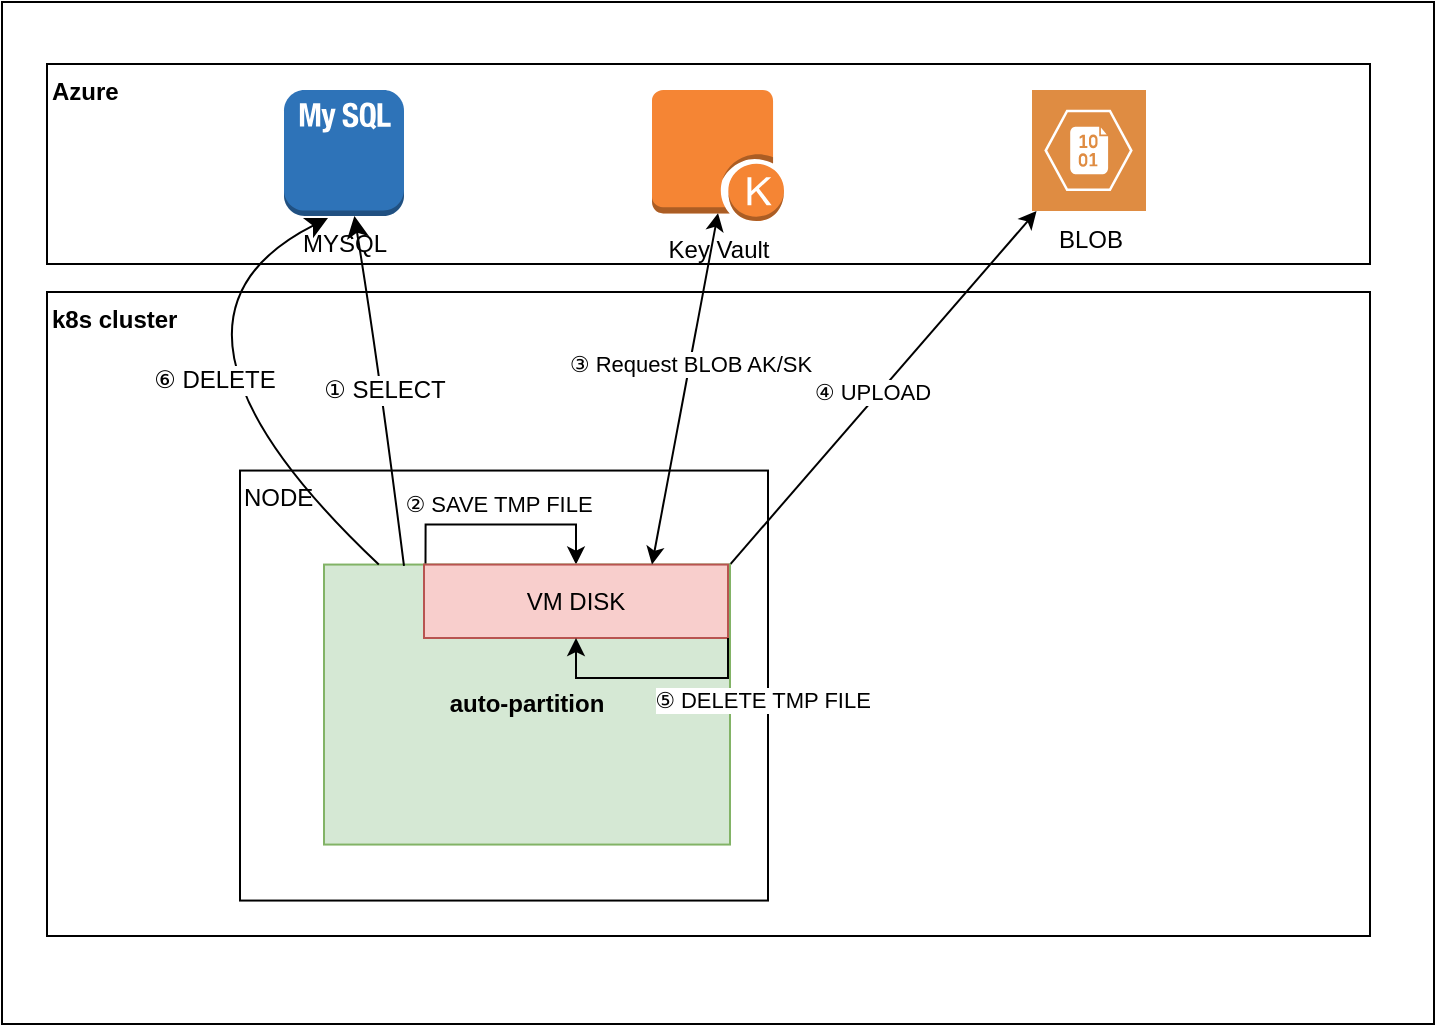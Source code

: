 <mxfile version="27.1.4" pages="2">
  <diagram name="第 1 页" id="wug6x0fUpJfnz1Dn4trB">
    <mxGraphModel dx="1826" dy="1238" grid="0" gridSize="10" guides="1" tooltips="1" connect="1" arrows="1" fold="1" page="0" pageScale="1" pageWidth="827" pageHeight="1169" background="none" math="0" shadow="0">
      <root>
        <mxCell id="0" />
        <mxCell id="1" parent="0" />
        <mxCell id="tRBwUJAZWzsS1wOYCDyl-1" value="" style="rounded=0;whiteSpace=wrap;html=1;" parent="1" vertex="1">
          <mxGeometry x="-262" y="-45" width="716" height="511" as="geometry" />
        </mxCell>
        <mxCell id="tRBwUJAZWzsS1wOYCDyl-2" value="Azure" style="rounded=0;whiteSpace=wrap;html=1;fontStyle=1;align=left;verticalAlign=top;" parent="1" vertex="1">
          <mxGeometry x="-239.5" y="-14" width="661.5" height="100" as="geometry" />
        </mxCell>
        <mxCell id="tRBwUJAZWzsS1wOYCDyl-4" value="MYSQL" style="outlineConnect=0;dashed=0;verticalLabelPosition=bottom;verticalAlign=top;align=center;html=1;shape=mxgraph.aws3.mysql_db_instance_2;fillColor=#2E73B8;gradientColor=none;" parent="1" vertex="1">
          <mxGeometry x="-121" y="-1" width="60" height="63" as="geometry" />
        </mxCell>
        <mxCell id="tRBwUJAZWzsS1wOYCDyl-6" value="BLOB" style="sketch=0;pointerEvents=1;shadow=0;dashed=0;html=1;strokeColor=none;fillColor=#DF8C42;labelPosition=center;verticalLabelPosition=bottom;verticalAlign=top;align=center;outlineConnect=0;shape=mxgraph.veeam2.azure_blob;" parent="1" vertex="1">
          <mxGeometry x="253" y="-1" width="57" height="60.5" as="geometry" />
        </mxCell>
        <mxCell id="tRBwUJAZWzsS1wOYCDyl-7" value="k8s cluster" style="rounded=0;whiteSpace=wrap;html=1;align=left;verticalAlign=top;fontStyle=1" parent="1" vertex="1">
          <mxGeometry x="-239.5" y="100" width="661.5" height="322" as="geometry" />
        </mxCell>
        <mxCell id="tRBwUJAZWzsS1wOYCDyl-8" value="NODE" style="rounded=0;whiteSpace=wrap;html=1;align=left;verticalAlign=top;" parent="1" vertex="1">
          <mxGeometry x="-143" y="189.28" width="264" height="215" as="geometry" />
        </mxCell>
        <mxCell id="YoLGn_0wcHnC_QHhnuQr-15" style="rounded=0;orthogonalLoop=1;jettySize=auto;html=1;exitX=1;exitY=0;exitDx=0;exitDy=0;" edge="1" parent="1" source="tRBwUJAZWzsS1wOYCDyl-9" target="tRBwUJAZWzsS1wOYCDyl-6">
          <mxGeometry relative="1" as="geometry" />
        </mxCell>
        <mxCell id="YoLGn_0wcHnC_QHhnuQr-16" value="④ UPLOAD" style="edgeLabel;html=1;align=center;verticalAlign=middle;resizable=0;points=[];" vertex="1" connectable="0" parent="YoLGn_0wcHnC_QHhnuQr-15">
          <mxGeometry x="0.517" y="48" relative="1" as="geometry">
            <mxPoint x="-9" y="79" as="offset" />
          </mxGeometry>
        </mxCell>
        <mxCell id="YoLGn_0wcHnC_QHhnuQr-27" style="edgeStyle=orthogonalEdgeStyle;rounded=0;orthogonalLoop=1;jettySize=auto;html=1;exitX=0.25;exitY=0;exitDx=0;exitDy=0;" edge="1" parent="1" source="tRBwUJAZWzsS1wOYCDyl-9" target="YoLGn_0wcHnC_QHhnuQr-6">
          <mxGeometry relative="1" as="geometry" />
        </mxCell>
        <mxCell id="YoLGn_0wcHnC_QHhnuQr-28" value="② SAVE TMP FILE" style="edgeLabel;html=1;align=center;verticalAlign=middle;resizable=0;points=[];" vertex="1" connectable="0" parent="YoLGn_0wcHnC_QHhnuQr-27">
          <mxGeometry x="-0.024" relative="1" as="geometry">
            <mxPoint y="-11" as="offset" />
          </mxGeometry>
        </mxCell>
        <mxCell id="tRBwUJAZWzsS1wOYCDyl-9" value="auto-partition" style="rounded=1;whiteSpace=wrap;html=1;fillColor=#d5e8d4;strokeColor=#82b366;arcSize=0;align=center;verticalAlign=middle;fontStyle=1" parent="1" vertex="1">
          <mxGeometry x="-101" y="236.28" width="203" height="140" as="geometry" />
        </mxCell>
        <mxCell id="tRBwUJAZWzsS1wOYCDyl-10" value="" style="endArrow=classic;html=1;rounded=0;fontSize=12;startSize=8;endSize=8;curved=1;exitX=0.197;exitY=0.005;exitDx=0;exitDy=0;exitPerimeter=0;" parent="1" source="tRBwUJAZWzsS1wOYCDyl-9" target="tRBwUJAZWzsS1wOYCDyl-4" edge="1">
          <mxGeometry width="50" height="50" relative="1" as="geometry">
            <mxPoint x="-61" y="235" as="sourcePoint" />
            <mxPoint x="345" y="175" as="targetPoint" />
            <Array as="points">
              <mxPoint x="-74" y="134" />
            </Array>
          </mxGeometry>
        </mxCell>
        <mxCell id="tRBwUJAZWzsS1wOYCDyl-13" value="① SELECT" style="edgeLabel;html=1;align=center;verticalAlign=middle;resizable=0;points=[];fontSize=12;" parent="tRBwUJAZWzsS1wOYCDyl-10" vertex="1" connectable="0">
          <mxGeometry x="-0.101" relative="1" as="geometry">
            <mxPoint y="-9" as="offset" />
          </mxGeometry>
        </mxCell>
        <mxCell id="tRBwUJAZWzsS1wOYCDyl-12" value="" style="endArrow=classic;html=1;rounded=0;fontSize=12;startSize=8;endSize=8;curved=1;entryX=0.367;entryY=1.016;entryDx=0;entryDy=0;entryPerimeter=0;" parent="1" source="tRBwUJAZWzsS1wOYCDyl-9" target="tRBwUJAZWzsS1wOYCDyl-4" edge="1">
          <mxGeometry width="50" height="50" relative="1" as="geometry">
            <mxPoint x="295" y="225" as="sourcePoint" />
            <mxPoint x="345" y="175" as="targetPoint" />
            <Array as="points">
              <mxPoint x="-202" y="115" />
            </Array>
          </mxGeometry>
        </mxCell>
        <mxCell id="tRBwUJAZWzsS1wOYCDyl-15" value="⑥ DELETE" style="edgeLabel;html=1;align=center;verticalAlign=middle;resizable=0;points=[];fontSize=12;" parent="tRBwUJAZWzsS1wOYCDyl-12" vertex="1" connectable="0">
          <mxGeometry x="0.354" y="-23" relative="1" as="geometry">
            <mxPoint x="17" y="18" as="offset" />
          </mxGeometry>
        </mxCell>
        <mxCell id="hR5da44yzA1dXs82Vs8b-2" value="Key Vault" style="outlineConnect=0;dashed=0;verticalLabelPosition=bottom;verticalAlign=top;align=center;html=1;shape=mxgraph.aws3.kinesis_enabled_app;fillColor=#F58534;gradientColor=none;" parent="1" vertex="1">
          <mxGeometry x="63" y="-1" width="66" height="65.5" as="geometry" />
        </mxCell>
        <mxCell id="YoLGn_0wcHnC_QHhnuQr-6" value="VM DISK" style="rounded=0;whiteSpace=wrap;html=1;fillColor=#f8cecc;strokeColor=#b85450;" vertex="1" parent="1">
          <mxGeometry x="-51" y="236.28" width="152" height="36.72" as="geometry" />
        </mxCell>
        <mxCell id="YoLGn_0wcHnC_QHhnuQr-13" value="" style="endArrow=classic;startArrow=classic;html=1;rounded=0;entryX=0.5;entryY=0.94;entryDx=0;entryDy=0;entryPerimeter=0;exitX=0.75;exitY=0;exitDx=0;exitDy=0;" edge="1" parent="1" source="YoLGn_0wcHnC_QHhnuQr-6" target="hR5da44yzA1dXs82Vs8b-2">
          <mxGeometry width="50" height="50" relative="1" as="geometry">
            <mxPoint x="100" y="295.18" as="sourcePoint" />
            <mxPoint x="216" y="71.0" as="targetPoint" />
          </mxGeometry>
        </mxCell>
        <mxCell id="YoLGn_0wcHnC_QHhnuQr-14" value="③ Request BLOB AK/SK" style="edgeLabel;html=1;align=center;verticalAlign=middle;resizable=0;points=[];" vertex="1" connectable="0" parent="YoLGn_0wcHnC_QHhnuQr-13">
          <mxGeometry x="0.147" y="-1" relative="1" as="geometry">
            <mxPoint x="-1" as="offset" />
          </mxGeometry>
        </mxCell>
        <mxCell id="YoLGn_0wcHnC_QHhnuQr-31" style="edgeStyle=orthogonalEdgeStyle;rounded=0;orthogonalLoop=1;jettySize=auto;html=1;exitX=1;exitY=1;exitDx=0;exitDy=0;" edge="1" parent="1" source="YoLGn_0wcHnC_QHhnuQr-6" target="YoLGn_0wcHnC_QHhnuQr-6">
          <mxGeometry relative="1" as="geometry" />
        </mxCell>
        <mxCell id="YoLGn_0wcHnC_QHhnuQr-32" value="⑤ DELETE TMP FILE" style="edgeLabel;html=1;align=center;verticalAlign=middle;resizable=0;points=[];" vertex="1" connectable="0" parent="YoLGn_0wcHnC_QHhnuQr-31">
          <mxGeometry x="-0.207" relative="1" as="geometry">
            <mxPoint x="43" y="11" as="offset" />
          </mxGeometry>
        </mxCell>
      </root>
    </mxGraphModel>
  </diagram>
  <diagram id="dtMVFFo-LTi197uBnvHq" name="第 2 页">
    <mxGraphModel dx="1426" dy="838" grid="1" gridSize="10" guides="1" tooltips="1" connect="1" arrows="1" fold="1" page="1" pageScale="1" pageWidth="827" pageHeight="1169" math="0" shadow="0">
      <root>
        <mxCell id="0" />
        <mxCell id="1" parent="0" />
        <mxCell id="21AiyFc2b8ijHqMaO3iX-14" value="asr_corpus_result_mark" style="swimlane;fontStyle=0;childLayout=stackLayout;horizontal=1;startSize=30;horizontalStack=0;resizeParent=1;resizeParentMax=0;resizeLast=0;collapsible=1;marginBottom=0;whiteSpace=wrap;html=1;" vertex="1" parent="1">
          <mxGeometry x="60" y="270" width="140" height="90" as="geometry" />
        </mxCell>
        <mxCell id="21AiyFc2b8ijHqMaO3iX-16" value="call_record_id" style="text;strokeColor=none;fillColor=none;align=left;verticalAlign=middle;spacingLeft=4;spacingRight=4;overflow=hidden;points=[[0,0.5],[1,0.5]];portConstraint=eastwest;rotatable=0;whiteSpace=wrap;html=1;" vertex="1" parent="21AiyFc2b8ijHqMaO3iX-14">
          <mxGeometry y="30" width="140" height="30" as="geometry" />
        </mxCell>
        <mxCell id="21AiyFc2b8ijHqMaO3iX-17" value="..." style="text;strokeColor=none;fillColor=none;align=left;verticalAlign=middle;spacingLeft=4;spacingRight=4;overflow=hidden;points=[[0,0.5],[1,0.5]];portConstraint=eastwest;rotatable=0;whiteSpace=wrap;html=1;" vertex="1" parent="21AiyFc2b8ijHqMaO3iX-14">
          <mxGeometry y="60" width="140" height="30" as="geometry" />
        </mxCell>
        <mxCell id="21AiyFc2b8ijHqMaO3iX-19" value="call_contact_info" style="swimlane;fontStyle=0;childLayout=stackLayout;horizontal=1;startSize=30;horizontalStack=0;resizeParent=1;resizeParentMax=0;resizeLast=0;collapsible=1;marginBottom=0;whiteSpace=wrap;html=1;" vertex="1" parent="1">
          <mxGeometry x="827" y="415" width="140" height="120" as="geometry" />
        </mxCell>
        <mxCell id="21AiyFc2b8ijHqMaO3iX-20" value="call_task_customer_id" style="text;strokeColor=none;fillColor=none;align=left;verticalAlign=middle;spacingLeft=4;spacingRight=4;overflow=hidden;points=[[0,0.5],[1,0.5]];portConstraint=eastwest;rotatable=0;whiteSpace=wrap;html=1;" vertex="1" parent="21AiyFc2b8ijHqMaO3iX-19">
          <mxGeometry y="30" width="140" height="30" as="geometry" />
        </mxCell>
        <mxCell id="21AiyFc2b8ijHqMaO3iX-60" value="contact_number" style="text;strokeColor=#b85450;fillColor=#f8cecc;align=left;verticalAlign=middle;spacingLeft=4;spacingRight=4;overflow=hidden;points=[[0,0.5],[1,0.5]];portConstraint=eastwest;rotatable=0;whiteSpace=wrap;html=1;" vertex="1" parent="21AiyFc2b8ijHqMaO3iX-19">
          <mxGeometry y="60" width="140" height="30" as="geometry" />
        </mxCell>
        <mxCell id="21AiyFc2b8ijHqMaO3iX-21" value="..." style="text;strokeColor=none;fillColor=none;align=left;verticalAlign=middle;spacingLeft=4;spacingRight=4;overflow=hidden;points=[[0,0.5],[1,0.5]];portConstraint=eastwest;rotatable=0;whiteSpace=wrap;html=1;" vertex="1" parent="21AiyFc2b8ijHqMaO3iX-19">
          <mxGeometry y="90" width="140" height="30" as="geometry" />
        </mxCell>
        <mxCell id="21AiyFc2b8ijHqMaO3iX-22" value="call_record" style="swimlane;fontStyle=0;childLayout=stackLayout;horizontal=1;startSize=30;horizontalStack=0;resizeParent=1;resizeParentMax=0;resizeLast=0;collapsible=1;marginBottom=0;whiteSpace=wrap;html=1;" vertex="1" parent="1">
          <mxGeometry x="320" y="400" width="140" height="180" as="geometry" />
        </mxCell>
        <mxCell id="21AiyFc2b8ijHqMaO3iX-23" value="call_record_id" style="text;strokeColor=none;fillColor=none;align=left;verticalAlign=middle;spacingLeft=4;spacingRight=4;overflow=hidden;points=[[0,0.5],[1,0.5]];portConstraint=eastwest;rotatable=0;whiteSpace=wrap;html=1;" vertex="1" parent="21AiyFc2b8ijHqMaO3iX-22">
          <mxGeometry y="30" width="140" height="30" as="geometry" />
        </mxCell>
        <mxCell id="21AiyFc2b8ijHqMaO3iX-24" value="call_task_customer_id" style="text;strokeColor=none;fillColor=none;align=left;verticalAlign=middle;spacingLeft=4;spacingRight=4;overflow=hidden;points=[[0,0.5],[1,0.5]];portConstraint=eastwest;rotatable=0;whiteSpace=wrap;html=1;" vertex="1" parent="21AiyFc2b8ijHqMaO3iX-22">
          <mxGeometry y="60" width="140" height="30" as="geometry" />
        </mxCell>
        <mxCell id="21AiyFc2b8ijHqMaO3iX-45" value="call_start_time" style="text;strokeColor=none;fillColor=none;align=left;verticalAlign=middle;spacingLeft=4;spacingRight=4;overflow=hidden;points=[[0,0.5],[1,0.5]];portConstraint=eastwest;rotatable=0;whiteSpace=wrap;html=1;" vertex="1" parent="21AiyFc2b8ijHqMaO3iX-22">
          <mxGeometry y="90" width="140" height="30" as="geometry" />
        </mxCell>
        <mxCell id="21AiyFc2b8ijHqMaO3iX-47" value="customer_phone" style="text;strokeColor=#b85450;fillColor=#f8cecc;align=left;verticalAlign=middle;spacingLeft=4;spacingRight=4;overflow=hidden;points=[[0,0.5],[1,0.5]];portConstraint=eastwest;rotatable=0;whiteSpace=wrap;html=1;" vertex="1" parent="21AiyFc2b8ijHqMaO3iX-22">
          <mxGeometry y="120" width="140" height="30" as="geometry" />
        </mxCell>
        <mxCell id="21AiyFc2b8ijHqMaO3iX-61" value="..." style="text;strokeColor=none;fillColor=none;align=left;verticalAlign=middle;spacingLeft=4;spacingRight=4;overflow=hidden;points=[[0,0.5],[1,0.5]];portConstraint=eastwest;rotatable=0;whiteSpace=wrap;html=1;" vertex="1" parent="21AiyFc2b8ijHqMaO3iX-22">
          <mxGeometry y="150" width="140" height="30" as="geometry" />
        </mxCell>
        <mxCell id="21AiyFc2b8ijHqMaO3iX-25" value="call_record_callback_log" style="swimlane;fontStyle=0;childLayout=stackLayout;horizontal=1;startSize=30;horizontalStack=0;resizeParent=1;resizeParentMax=0;resizeLast=0;collapsible=1;marginBottom=0;whiteSpace=wrap;html=1;" vertex="1" parent="1">
          <mxGeometry x="60" y="570" width="140" height="90" as="geometry" />
        </mxCell>
        <mxCell id="21AiyFc2b8ijHqMaO3iX-26" value="call_record_id" style="text;strokeColor=none;fillColor=none;align=left;verticalAlign=middle;spacingLeft=4;spacingRight=4;overflow=hidden;points=[[0,0.5],[1,0.5]];portConstraint=eastwest;rotatable=0;whiteSpace=wrap;html=1;" vertex="1" parent="21AiyFc2b8ijHqMaO3iX-25">
          <mxGeometry y="30" width="140" height="30" as="geometry" />
        </mxCell>
        <mxCell id="21AiyFc2b8ijHqMaO3iX-27" value="..." style="text;strokeColor=none;fillColor=none;align=left;verticalAlign=middle;spacingLeft=4;spacingRight=4;overflow=hidden;points=[[0,0.5],[1,0.5]];portConstraint=eastwest;rotatable=0;whiteSpace=wrap;html=1;" vertex="1" parent="21AiyFc2b8ijHqMaO3iX-25">
          <mxGeometry y="60" width="140" height="30" as="geometry" />
        </mxCell>
        <mxCell id="21AiyFc2b8ijHqMaO3iX-28" value="call_record_dialog_detail" style="swimlane;fontStyle=0;childLayout=stackLayout;horizontal=1;startSize=30;horizontalStack=0;resizeParent=1;resizeParentMax=0;resizeLast=0;collapsible=1;marginBottom=0;whiteSpace=wrap;html=1;" vertex="1" parent="1">
          <mxGeometry x="60" y="420" width="140" height="90" as="geometry" />
        </mxCell>
        <mxCell id="21AiyFc2b8ijHqMaO3iX-29" value="call_record_id" style="text;strokeColor=none;fillColor=none;align=left;verticalAlign=middle;spacingLeft=4;spacingRight=4;overflow=hidden;points=[[0,0.5],[1,0.5]];portConstraint=eastwest;rotatable=0;whiteSpace=wrap;html=1;" vertex="1" parent="21AiyFc2b8ijHqMaO3iX-28">
          <mxGeometry y="30" width="140" height="30" as="geometry" />
        </mxCell>
        <mxCell id="21AiyFc2b8ijHqMaO3iX-30" value="..." style="text;strokeColor=none;fillColor=none;align=left;verticalAlign=middle;spacingLeft=4;spacingRight=4;overflow=hidden;points=[[0,0.5],[1,0.5]];portConstraint=eastwest;rotatable=0;whiteSpace=wrap;html=1;" vertex="1" parent="21AiyFc2b8ijHqMaO3iX-28">
          <mxGeometry y="60" width="140" height="30" as="geometry" />
        </mxCell>
        <mxCell id="21AiyFc2b8ijHqMaO3iX-31" value="call_redial_record" style="swimlane;fontStyle=0;childLayout=stackLayout;horizontal=1;startSize=30;horizontalStack=0;resizeParent=1;resizeParentMax=0;resizeLast=0;collapsible=1;marginBottom=0;whiteSpace=wrap;html=1;" vertex="1" parent="1">
          <mxGeometry x="600" y="270" width="140" height="90" as="geometry" />
        </mxCell>
        <mxCell id="21AiyFc2b8ijHqMaO3iX-32" value="call_task_customer_id" style="text;strokeColor=none;fillColor=none;align=left;verticalAlign=middle;spacingLeft=4;spacingRight=4;overflow=hidden;points=[[0,0.5],[1,0.5]];portConstraint=eastwest;rotatable=0;whiteSpace=wrap;html=1;" vertex="1" parent="21AiyFc2b8ijHqMaO3iX-31">
          <mxGeometry y="30" width="140" height="30" as="geometry" />
        </mxCell>
        <mxCell id="21AiyFc2b8ijHqMaO3iX-33" value="..." style="text;strokeColor=none;fillColor=none;align=left;verticalAlign=middle;spacingLeft=4;spacingRight=4;overflow=hidden;points=[[0,0.5],[1,0.5]];portConstraint=eastwest;rotatable=0;whiteSpace=wrap;html=1;" vertex="1" parent="21AiyFc2b8ijHqMaO3iX-31">
          <mxGeometry y="60" width="140" height="30" as="geometry" />
        </mxCell>
        <mxCell id="21AiyFc2b8ijHqMaO3iX-34" value="call_task_customer" style="swimlane;fontStyle=0;childLayout=stackLayout;horizontal=1;startSize=30;horizontalStack=0;resizeParent=1;resizeParentMax=0;resizeLast=0;collapsible=1;marginBottom=0;whiteSpace=wrap;html=1;" vertex="1" parent="1">
          <mxGeometry x="600" y="415" width="140" height="120" as="geometry" />
        </mxCell>
        <mxCell id="21AiyFc2b8ijHqMaO3iX-35" value="call_task_customer_id" style="text;strokeColor=none;fillColor=none;align=left;verticalAlign=middle;spacingLeft=4;spacingRight=4;overflow=hidden;points=[[0,0.5],[1,0.5]];portConstraint=eastwest;rotatable=0;whiteSpace=wrap;html=1;" vertex="1" parent="21AiyFc2b8ijHqMaO3iX-34">
          <mxGeometry y="30" width="140" height="30" as="geometry" />
        </mxCell>
        <mxCell id="21AiyFc2b8ijHqMaO3iX-36" value="extra_json" style="text;strokeColor=#b85450;fillColor=#f8cecc;align=left;verticalAlign=middle;spacingLeft=4;spacingRight=4;overflow=hidden;points=[[0,0.5],[1,0.5]];portConstraint=eastwest;rotatable=0;whiteSpace=wrap;html=1;" vertex="1" parent="21AiyFc2b8ijHqMaO3iX-34">
          <mxGeometry y="60" width="140" height="30" as="geometry" />
        </mxCell>
        <mxCell id="21AiyFc2b8ijHqMaO3iX-59" value="..." style="text;strokeColor=none;fillColor=none;align=left;verticalAlign=middle;spacingLeft=4;spacingRight=4;overflow=hidden;points=[[0,0.5],[1,0.5]];portConstraint=eastwest;rotatable=0;whiteSpace=wrap;html=1;" vertex="1" parent="21AiyFc2b8ijHqMaO3iX-34">
          <mxGeometry y="90" width="140" height="30" as="geometry" />
        </mxCell>
        <mxCell id="21AiyFc2b8ijHqMaO3iX-37" value="call_task_paramter" style="swimlane;fontStyle=0;childLayout=stackLayout;horizontal=1;startSize=30;horizontalStack=0;resizeParent=1;resizeParentMax=0;resizeLast=0;collapsible=1;marginBottom=0;whiteSpace=wrap;html=1;" vertex="1" parent="1">
          <mxGeometry x="600" y="570" width="140" height="90" as="geometry" />
        </mxCell>
        <mxCell id="21AiyFc2b8ijHqMaO3iX-38" value="call_task_customer_id" style="text;strokeColor=none;fillColor=none;align=left;verticalAlign=middle;spacingLeft=4;spacingRight=4;overflow=hidden;points=[[0,0.5],[1,0.5]];portConstraint=eastwest;rotatable=0;whiteSpace=wrap;html=1;" vertex="1" parent="21AiyFc2b8ijHqMaO3iX-37">
          <mxGeometry y="30" width="140" height="30" as="geometry" />
        </mxCell>
        <mxCell id="21AiyFc2b8ijHqMaO3iX-39" value="..." style="text;strokeColor=none;fillColor=none;align=left;verticalAlign=middle;spacingLeft=4;spacingRight=4;overflow=hidden;points=[[0,0.5],[1,0.5]];portConstraint=eastwest;rotatable=0;whiteSpace=wrap;html=1;" vertex="1" parent="21AiyFc2b8ijHqMaO3iX-37">
          <mxGeometry y="60" width="140" height="30" as="geometry" />
        </mxCell>
        <mxCell id="21AiyFc2b8ijHqMaO3iX-40" value="nlp_speech_question_comp" style="swimlane;fontStyle=0;childLayout=stackLayout;horizontal=1;startSize=30;horizontalStack=0;resizeParent=1;resizeParentMax=0;resizeLast=0;collapsible=1;marginBottom=0;whiteSpace=wrap;html=1;" vertex="1" parent="1">
          <mxGeometry x="320" y="750" width="160" height="90" as="geometry" />
        </mxCell>
        <mxCell id="21AiyFc2b8ijHqMaO3iX-41" value="create_time" style="text;strokeColor=none;fillColor=none;align=left;verticalAlign=middle;spacingLeft=4;spacingRight=4;overflow=hidden;points=[[0,0.5],[1,0.5]];portConstraint=eastwest;rotatable=0;whiteSpace=wrap;html=1;" vertex="1" parent="21AiyFc2b8ijHqMaO3iX-40">
          <mxGeometry y="30" width="160" height="30" as="geometry" />
        </mxCell>
        <mxCell id="21AiyFc2b8ijHqMaO3iX-42" value="..." style="text;strokeColor=none;fillColor=none;align=left;verticalAlign=middle;spacingLeft=4;spacingRight=4;overflow=hidden;points=[[0,0.5],[1,0.5]];portConstraint=eastwest;rotatable=0;whiteSpace=wrap;html=1;" vertex="1" parent="21AiyFc2b8ijHqMaO3iX-40">
          <mxGeometry y="60" width="160" height="30" as="geometry" />
        </mxCell>
        <mxCell id="21AiyFc2b8ijHqMaO3iX-46" style="edgeStyle=orthogonalEdgeStyle;rounded=0;orthogonalLoop=1;jettySize=auto;html=1;exitX=1;exitY=0.5;exitDx=0;exitDy=0;entryX=0;entryY=0.5;entryDx=0;entryDy=0;" edge="1" parent="1" source="21AiyFc2b8ijHqMaO3iX-24" target="21AiyFc2b8ijHqMaO3iX-32">
          <mxGeometry relative="1" as="geometry">
            <Array as="points">
              <mxPoint x="530" y="475" />
              <mxPoint x="530" y="315" />
            </Array>
          </mxGeometry>
        </mxCell>
        <mxCell id="21AiyFc2b8ijHqMaO3iX-48" style="edgeStyle=orthogonalEdgeStyle;rounded=0;orthogonalLoop=1;jettySize=auto;html=1;exitX=1;exitY=0.5;exitDx=0;exitDy=0;entryX=0;entryY=0.5;entryDx=0;entryDy=0;" edge="1" parent="1" source="21AiyFc2b8ijHqMaO3iX-24" target="21AiyFc2b8ijHqMaO3iX-35">
          <mxGeometry relative="1" as="geometry" />
        </mxCell>
        <mxCell id="21AiyFc2b8ijHqMaO3iX-50" style="edgeStyle=orthogonalEdgeStyle;rounded=0;orthogonalLoop=1;jettySize=auto;html=1;exitX=1;exitY=0.5;exitDx=0;exitDy=0;entryX=0;entryY=0.5;entryDx=0;entryDy=0;" edge="1" parent="1" source="21AiyFc2b8ijHqMaO3iX-35" target="21AiyFc2b8ijHqMaO3iX-20">
          <mxGeometry relative="1" as="geometry" />
        </mxCell>
        <mxCell id="21AiyFc2b8ijHqMaO3iX-53" style="edgeStyle=orthogonalEdgeStyle;rounded=0;orthogonalLoop=1;jettySize=auto;html=1;exitX=1;exitY=0.5;exitDx=0;exitDy=0;entryX=0;entryY=0.5;entryDx=0;entryDy=0;" edge="1" parent="1" source="21AiyFc2b8ijHqMaO3iX-24" target="21AiyFc2b8ijHqMaO3iX-38">
          <mxGeometry relative="1" as="geometry" />
        </mxCell>
        <mxCell id="21AiyFc2b8ijHqMaO3iX-55" style="edgeStyle=orthogonalEdgeStyle;rounded=0;orthogonalLoop=1;jettySize=auto;html=1;exitX=0;exitY=0.5;exitDx=0;exitDy=0;entryX=1;entryY=0.5;entryDx=0;entryDy=0;" edge="1" parent="1" source="21AiyFc2b8ijHqMaO3iX-23" target="21AiyFc2b8ijHqMaO3iX-26">
          <mxGeometry relative="1" as="geometry" />
        </mxCell>
        <mxCell id="21AiyFc2b8ijHqMaO3iX-56" style="edgeStyle=orthogonalEdgeStyle;rounded=0;orthogonalLoop=1;jettySize=auto;html=1;exitX=0;exitY=0.5;exitDx=0;exitDy=0;entryX=1;entryY=0.5;entryDx=0;entryDy=0;" edge="1" parent="1" source="21AiyFc2b8ijHqMaO3iX-23" target="21AiyFc2b8ijHqMaO3iX-29">
          <mxGeometry relative="1" as="geometry" />
        </mxCell>
        <mxCell id="21AiyFc2b8ijHqMaO3iX-57" style="edgeStyle=orthogonalEdgeStyle;rounded=0;orthogonalLoop=1;jettySize=auto;html=1;exitX=0;exitY=0.5;exitDx=0;exitDy=0;entryX=1;entryY=0.5;entryDx=0;entryDy=0;" edge="1" parent="1" source="21AiyFc2b8ijHqMaO3iX-23" target="21AiyFc2b8ijHqMaO3iX-16">
          <mxGeometry relative="1" as="geometry" />
        </mxCell>
        <mxCell id="21AiyFc2b8ijHqMaO3iX-62" value="" style="rounded=0;whiteSpace=wrap;html=1;fillColor=#f8cecc;strokeColor=#b85450;" vertex="1" parent="1">
          <mxGeometry x="600" y="130" width="90" height="30" as="geometry" />
        </mxCell>
        <mxCell id="21AiyFc2b8ijHqMaO3iX-64" value="&lt;div data-lark-html-role=&quot;root&quot;&gt;&lt;span style=&quot;white-space: pre;&quot; data-eleid=&quot;translation-3&quot; class=&quot;text-only&quot;&gt;Encrypted field&lt;/span&gt;&lt;/div&gt;" style="text;html=1;align=center;verticalAlign=middle;whiteSpace=wrap;rounded=0;" vertex="1" parent="1">
          <mxGeometry x="700" y="130" width="100" height="30" as="geometry" />
        </mxCell>
      </root>
    </mxGraphModel>
  </diagram>
</mxfile>
